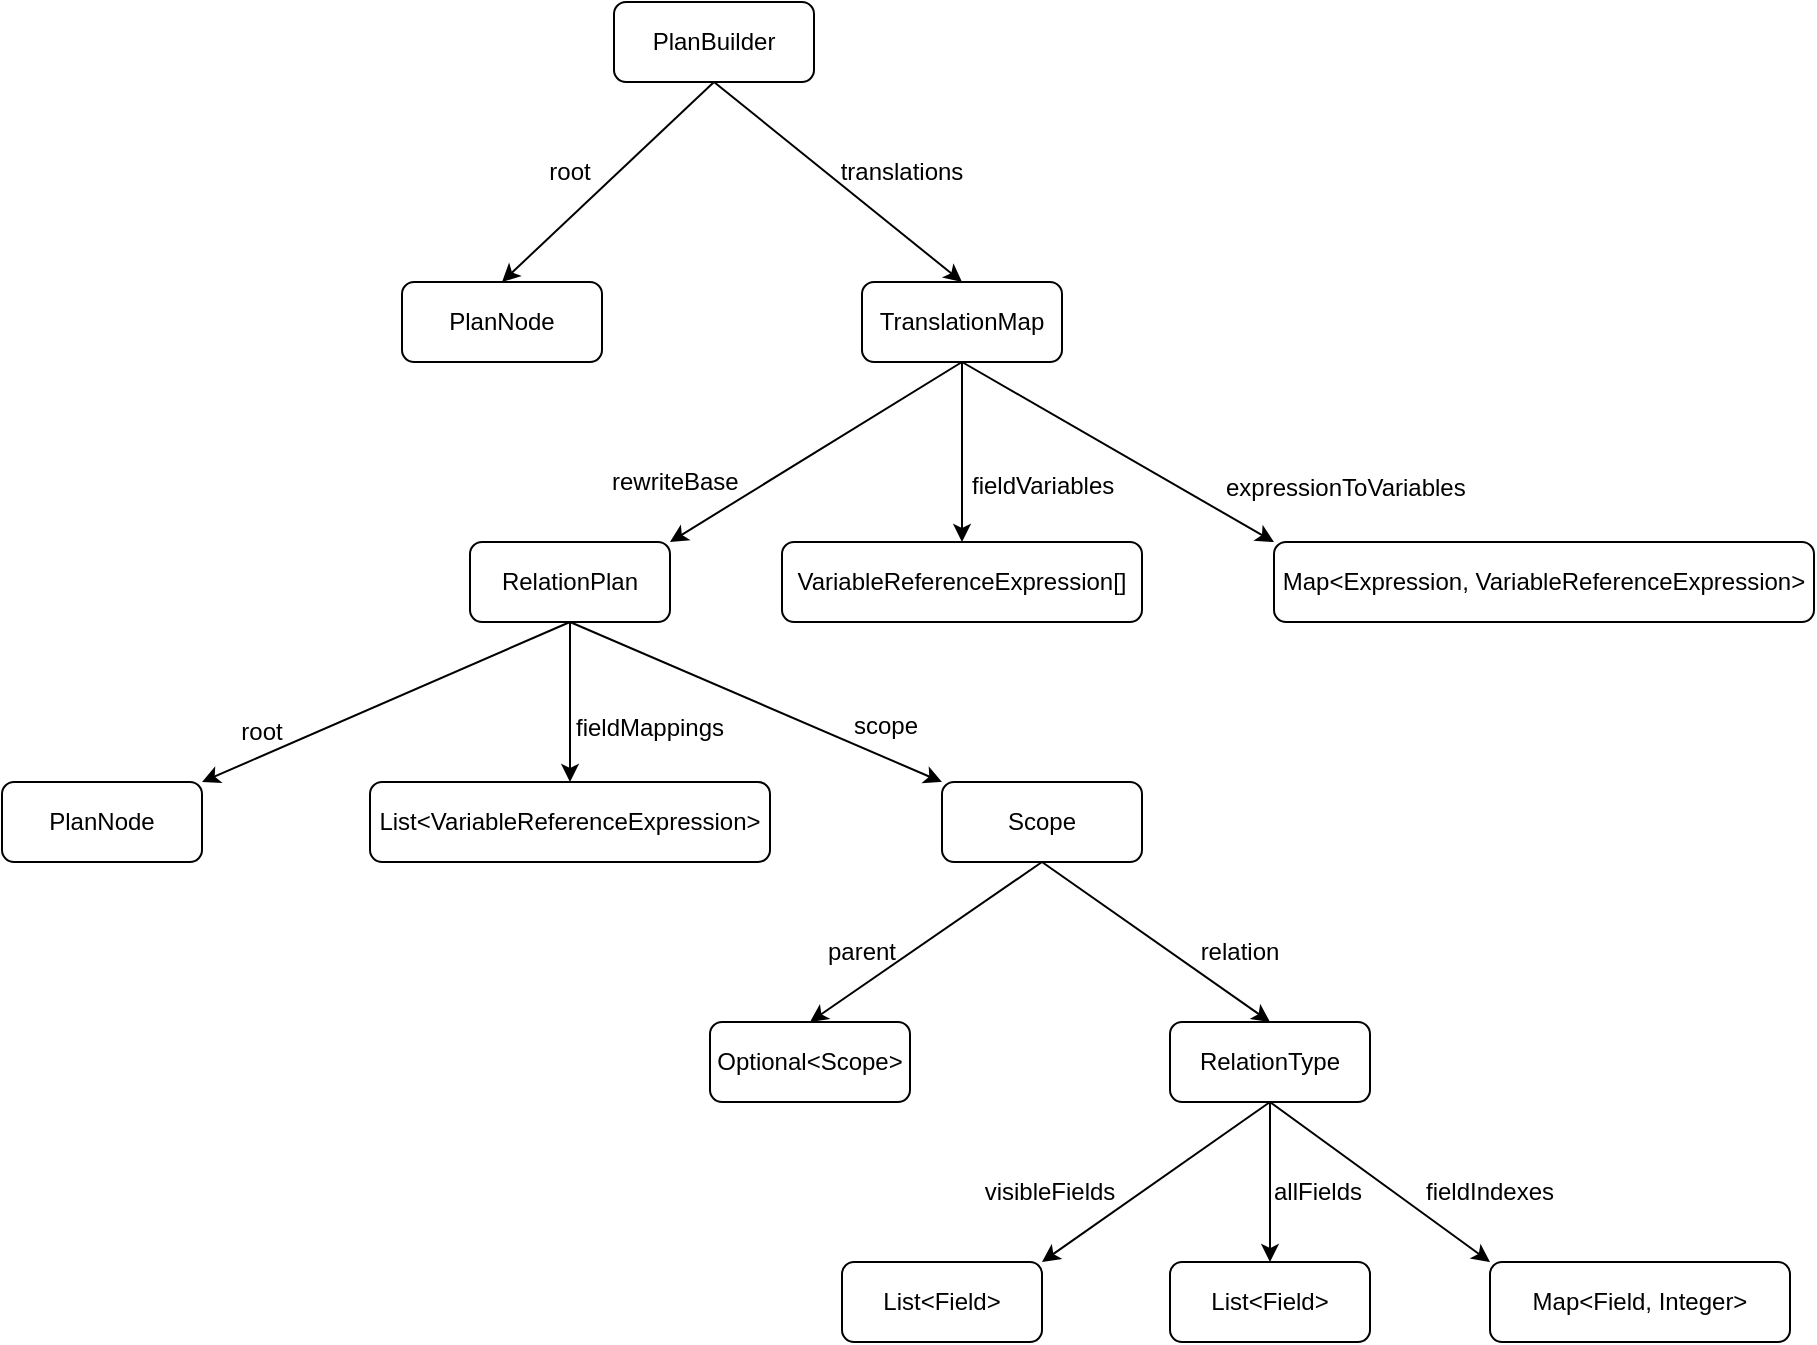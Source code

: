 <mxfile version="24.4.4" type="device">
  <diagram name="第 1 页" id="sRhti7QUbjGnq7GoTHjL">
    <mxGraphModel dx="1546" dy="860" grid="1" gridSize="10" guides="1" tooltips="1" connect="1" arrows="1" fold="1" page="1" pageScale="1" pageWidth="827" pageHeight="1169" math="0" shadow="0">
      <root>
        <mxCell id="0" />
        <mxCell id="1" parent="0" />
        <mxCell id="rYLabBXNIehum7c8qJVJ-1" value="PlanBuilder" style="rounded=1;whiteSpace=wrap;html=1;" parent="1" vertex="1">
          <mxGeometry x="476" y="110" width="100" height="40" as="geometry" />
        </mxCell>
        <mxCell id="rYLabBXNIehum7c8qJVJ-2" value="PlanNode" style="rounded=1;whiteSpace=wrap;html=1;" parent="1" vertex="1">
          <mxGeometry x="370" y="250" width="100" height="40" as="geometry" />
        </mxCell>
        <mxCell id="rYLabBXNIehum7c8qJVJ-5" value="TranslationMap" style="rounded=1;whiteSpace=wrap;html=1;" parent="1" vertex="1">
          <mxGeometry x="600" y="250" width="100" height="40" as="geometry" />
        </mxCell>
        <mxCell id="rYLabBXNIehum7c8qJVJ-7" value="" style="endArrow=classic;html=1;rounded=0;exitX=0.5;exitY=1;exitDx=0;exitDy=0;entryX=0.5;entryY=0;entryDx=0;entryDy=0;" parent="1" source="rYLabBXNIehum7c8qJVJ-1" target="rYLabBXNIehum7c8qJVJ-2" edge="1">
          <mxGeometry width="50" height="50" relative="1" as="geometry">
            <mxPoint x="400" y="500" as="sourcePoint" />
            <mxPoint x="450" y="450" as="targetPoint" />
          </mxGeometry>
        </mxCell>
        <mxCell id="rYLabBXNIehum7c8qJVJ-8" value="" style="endArrow=classic;html=1;rounded=0;exitX=0.5;exitY=1;exitDx=0;exitDy=0;entryX=0.5;entryY=0;entryDx=0;entryDy=0;" parent="1" source="rYLabBXNIehum7c8qJVJ-1" target="rYLabBXNIehum7c8qJVJ-5" edge="1">
          <mxGeometry width="50" height="50" relative="1" as="geometry">
            <mxPoint x="400" y="500" as="sourcePoint" />
            <mxPoint x="450" y="450" as="targetPoint" />
          </mxGeometry>
        </mxCell>
        <mxCell id="rYLabBXNIehum7c8qJVJ-9" value="root" style="text;html=1;align=center;verticalAlign=middle;whiteSpace=wrap;rounded=0;" parent="1" vertex="1">
          <mxGeometry x="424" y="180" width="60" height="30" as="geometry" />
        </mxCell>
        <mxCell id="rYLabBXNIehum7c8qJVJ-10" value="translations" style="text;html=1;align=center;verticalAlign=middle;whiteSpace=wrap;rounded=0;" parent="1" vertex="1">
          <mxGeometry x="590" y="180" width="60" height="30" as="geometry" />
        </mxCell>
        <mxCell id="rYLabBXNIehum7c8qJVJ-11" value="RelationPlan" style="rounded=1;whiteSpace=wrap;html=1;" parent="1" vertex="1">
          <mxGeometry x="404" y="380" width="100" height="40" as="geometry" />
        </mxCell>
        <mxCell id="rYLabBXNIehum7c8qJVJ-12" value="VariableReferenceExpression[]" style="rounded=1;whiteSpace=wrap;html=1;" parent="1" vertex="1">
          <mxGeometry x="560" y="380" width="180" height="40" as="geometry" />
        </mxCell>
        <mxCell id="rYLabBXNIehum7c8qJVJ-14" value="Map&amp;lt;Expression, VariableReferenceExpression&amp;gt;" style="rounded=1;whiteSpace=wrap;html=1;" parent="1" vertex="1">
          <mxGeometry x="806" y="380" width="270" height="40" as="geometry" />
        </mxCell>
        <mxCell id="rYLabBXNIehum7c8qJVJ-15" value="" style="endArrow=classic;html=1;rounded=0;exitX=0.5;exitY=1;exitDx=0;exitDy=0;entryX=1;entryY=0;entryDx=0;entryDy=0;" parent="1" source="rYLabBXNIehum7c8qJVJ-5" target="rYLabBXNIehum7c8qJVJ-11" edge="1">
          <mxGeometry width="50" height="50" relative="1" as="geometry">
            <mxPoint x="610" y="470" as="sourcePoint" />
            <mxPoint x="660" y="420" as="targetPoint" />
          </mxGeometry>
        </mxCell>
        <mxCell id="rYLabBXNIehum7c8qJVJ-16" value="" style="endArrow=classic;html=1;rounded=0;exitX=0.5;exitY=1;exitDx=0;exitDy=0;entryX=0.5;entryY=0;entryDx=0;entryDy=0;" parent="1" source="rYLabBXNIehum7c8qJVJ-5" target="rYLabBXNIehum7c8qJVJ-12" edge="1">
          <mxGeometry width="50" height="50" relative="1" as="geometry">
            <mxPoint x="610" y="470" as="sourcePoint" />
            <mxPoint x="660" y="420" as="targetPoint" />
          </mxGeometry>
        </mxCell>
        <mxCell id="rYLabBXNIehum7c8qJVJ-17" value="" style="endArrow=classic;html=1;rounded=0;exitX=0.5;exitY=1;exitDx=0;exitDy=0;entryX=0;entryY=0;entryDx=0;entryDy=0;" parent="1" source="rYLabBXNIehum7c8qJVJ-5" target="rYLabBXNIehum7c8qJVJ-14" edge="1">
          <mxGeometry width="50" height="50" relative="1" as="geometry">
            <mxPoint x="610" y="470" as="sourcePoint" />
            <mxPoint x="660" y="420" as="targetPoint" />
          </mxGeometry>
        </mxCell>
        <mxCell id="rYLabBXNIehum7c8qJVJ-18" value="Scope" style="rounded=1;whiteSpace=wrap;html=1;" parent="1" vertex="1">
          <mxGeometry x="640" y="500" width="100" height="40" as="geometry" />
        </mxCell>
        <mxCell id="rYLabBXNIehum7c8qJVJ-19" value="PlanNode" style="rounded=1;whiteSpace=wrap;html=1;" parent="1" vertex="1">
          <mxGeometry x="170" y="500" width="100" height="40" as="geometry" />
        </mxCell>
        <mxCell id="rYLabBXNIehum7c8qJVJ-21" value="List&amp;lt;VariableReferenceExpression&amp;gt;" style="rounded=1;whiteSpace=wrap;html=1;" parent="1" vertex="1">
          <mxGeometry x="354" y="500" width="200" height="40" as="geometry" />
        </mxCell>
        <mxCell id="rYLabBXNIehum7c8qJVJ-22" value="" style="endArrow=classic;html=1;rounded=0;exitX=0.5;exitY=1;exitDx=0;exitDy=0;entryX=0.5;entryY=0;entryDx=0;entryDy=0;" parent="1" source="rYLabBXNIehum7c8qJVJ-11" target="rYLabBXNIehum7c8qJVJ-21" edge="1">
          <mxGeometry width="50" height="50" relative="1" as="geometry">
            <mxPoint x="640" y="470" as="sourcePoint" />
            <mxPoint x="690" y="420" as="targetPoint" />
          </mxGeometry>
        </mxCell>
        <mxCell id="rYLabBXNIehum7c8qJVJ-23" value="fieldMappings" style="text;html=1;align=center;verticalAlign=middle;whiteSpace=wrap;rounded=0;" parent="1" vertex="1">
          <mxGeometry x="464" y="458" width="60" height="30" as="geometry" />
        </mxCell>
        <mxCell id="rYLabBXNIehum7c8qJVJ-24" value="" style="endArrow=classic;html=1;rounded=0;entryX=1;entryY=0;entryDx=0;entryDy=0;exitX=0.5;exitY=1;exitDx=0;exitDy=0;" parent="1" source="rYLabBXNIehum7c8qJVJ-11" target="rYLabBXNIehum7c8qJVJ-19" edge="1">
          <mxGeometry width="50" height="50" relative="1" as="geometry">
            <mxPoint x="640" y="470" as="sourcePoint" />
            <mxPoint x="690" y="420" as="targetPoint" />
          </mxGeometry>
        </mxCell>
        <mxCell id="rYLabBXNIehum7c8qJVJ-25" value="root" style="text;html=1;align=center;verticalAlign=middle;whiteSpace=wrap;rounded=0;" parent="1" vertex="1">
          <mxGeometry x="270" y="460" width="60" height="30" as="geometry" />
        </mxCell>
        <mxCell id="rYLabBXNIehum7c8qJVJ-26" value="expressionToVariables" style="text;whiteSpace=wrap;" parent="1" vertex="1">
          <mxGeometry x="780" y="339" width="150" height="40" as="geometry" />
        </mxCell>
        <mxCell id="rYLabBXNIehum7c8qJVJ-28" value="fieldVariables" style="text;whiteSpace=wrap;" parent="1" vertex="1">
          <mxGeometry x="653" y="338" width="70" height="30" as="geometry" />
        </mxCell>
        <mxCell id="rYLabBXNIehum7c8qJVJ-29" value="rewriteBase" style="text;whiteSpace=wrap;" parent="1" vertex="1">
          <mxGeometry x="473" y="336" width="70" height="30" as="geometry" />
        </mxCell>
        <mxCell id="rYLabBXNIehum7c8qJVJ-30" value="" style="endArrow=classic;html=1;rounded=0;exitX=0.5;exitY=1;exitDx=0;exitDy=0;entryX=0;entryY=0;entryDx=0;entryDy=0;" parent="1" source="rYLabBXNIehum7c8qJVJ-11" target="rYLabBXNIehum7c8qJVJ-18" edge="1">
          <mxGeometry width="50" height="50" relative="1" as="geometry">
            <mxPoint x="640" y="470" as="sourcePoint" />
            <mxPoint x="690" y="420" as="targetPoint" />
          </mxGeometry>
        </mxCell>
        <mxCell id="rYLabBXNIehum7c8qJVJ-31" value="scope" style="text;html=1;align=center;verticalAlign=middle;whiteSpace=wrap;rounded=0;" parent="1" vertex="1">
          <mxGeometry x="582" y="457" width="60" height="30" as="geometry" />
        </mxCell>
        <mxCell id="rYLabBXNIehum7c8qJVJ-32" value="Optional&amp;lt;Scope&amp;gt;" style="rounded=1;whiteSpace=wrap;html=1;" parent="1" vertex="1">
          <mxGeometry x="524" y="620" width="100" height="40" as="geometry" />
        </mxCell>
        <mxCell id="rYLabBXNIehum7c8qJVJ-33" value="RelationType" style="rounded=1;whiteSpace=wrap;html=1;" parent="1" vertex="1">
          <mxGeometry x="754" y="620" width="100" height="40" as="geometry" />
        </mxCell>
        <mxCell id="rYLabBXNIehum7c8qJVJ-34" value="" style="endArrow=classic;html=1;rounded=0;entryX=0.5;entryY=0;entryDx=0;entryDy=0;exitX=0.5;exitY=1;exitDx=0;exitDy=0;" parent="1" source="rYLabBXNIehum7c8qJVJ-18" target="rYLabBXNIehum7c8qJVJ-32" edge="1">
          <mxGeometry width="50" height="50" relative="1" as="geometry">
            <mxPoint x="640" y="470" as="sourcePoint" />
            <mxPoint x="690" y="420" as="targetPoint" />
          </mxGeometry>
        </mxCell>
        <mxCell id="rYLabBXNIehum7c8qJVJ-35" value="" style="endArrow=classic;html=1;rounded=0;entryX=0.5;entryY=0;entryDx=0;entryDy=0;" parent="1" target="rYLabBXNIehum7c8qJVJ-33" edge="1">
          <mxGeometry width="50" height="50" relative="1" as="geometry">
            <mxPoint x="690" y="540" as="sourcePoint" />
            <mxPoint x="690" y="420" as="targetPoint" />
          </mxGeometry>
        </mxCell>
        <mxCell id="rYLabBXNIehum7c8qJVJ-36" value="parent" style="text;html=1;align=center;verticalAlign=middle;whiteSpace=wrap;rounded=0;" parent="1" vertex="1">
          <mxGeometry x="570" y="570" width="60" height="30" as="geometry" />
        </mxCell>
        <mxCell id="rYLabBXNIehum7c8qJVJ-37" value="relation" style="text;html=1;align=center;verticalAlign=middle;whiteSpace=wrap;rounded=0;" parent="1" vertex="1">
          <mxGeometry x="759" y="570" width="60" height="30" as="geometry" />
        </mxCell>
        <mxCell id="rYLabBXNIehum7c8qJVJ-38" value="List&amp;lt;Field&amp;gt;" style="rounded=1;whiteSpace=wrap;html=1;" parent="1" vertex="1">
          <mxGeometry x="590" y="740" width="100" height="40" as="geometry" />
        </mxCell>
        <mxCell id="rYLabBXNIehum7c8qJVJ-39" value="List&amp;lt;Field&amp;gt;" style="rounded=1;whiteSpace=wrap;html=1;" parent="1" vertex="1">
          <mxGeometry x="754" y="740" width="100" height="40" as="geometry" />
        </mxCell>
        <mxCell id="rYLabBXNIehum7c8qJVJ-40" value="Map&amp;lt;Field, Integer&amp;gt;" style="rounded=1;whiteSpace=wrap;html=1;" parent="1" vertex="1">
          <mxGeometry x="914" y="740" width="150" height="40" as="geometry" />
        </mxCell>
        <mxCell id="rYLabBXNIehum7c8qJVJ-41" value="" style="endArrow=classic;html=1;rounded=0;entryX=1;entryY=0;entryDx=0;entryDy=0;exitX=0.5;exitY=1;exitDx=0;exitDy=0;" parent="1" source="rYLabBXNIehum7c8qJVJ-33" target="rYLabBXNIehum7c8qJVJ-38" edge="1">
          <mxGeometry width="50" height="50" relative="1" as="geometry">
            <mxPoint x="654" y="540" as="sourcePoint" />
            <mxPoint x="704" y="490" as="targetPoint" />
          </mxGeometry>
        </mxCell>
        <mxCell id="rYLabBXNIehum7c8qJVJ-42" value="" style="endArrow=classic;html=1;rounded=0;entryX=0.5;entryY=0;entryDx=0;entryDy=0;exitX=0.5;exitY=1;exitDx=0;exitDy=0;" parent="1" source="rYLabBXNIehum7c8qJVJ-33" target="rYLabBXNIehum7c8qJVJ-39" edge="1">
          <mxGeometry width="50" height="50" relative="1" as="geometry">
            <mxPoint x="654" y="540" as="sourcePoint" />
            <mxPoint x="704" y="490" as="targetPoint" />
          </mxGeometry>
        </mxCell>
        <mxCell id="rYLabBXNIehum7c8qJVJ-43" value="" style="endArrow=classic;html=1;rounded=0;entryX=0;entryY=0;entryDx=0;entryDy=0;exitX=0.5;exitY=1;exitDx=0;exitDy=0;" parent="1" source="rYLabBXNIehum7c8qJVJ-33" target="rYLabBXNIehum7c8qJVJ-40" edge="1">
          <mxGeometry width="50" height="50" relative="1" as="geometry">
            <mxPoint x="654" y="540" as="sourcePoint" />
            <mxPoint x="704" y="490" as="targetPoint" />
          </mxGeometry>
        </mxCell>
        <mxCell id="rYLabBXNIehum7c8qJVJ-44" value="visibleFields" style="text;html=1;align=center;verticalAlign=middle;whiteSpace=wrap;rounded=0;" parent="1" vertex="1">
          <mxGeometry x="664" y="690" width="60" height="30" as="geometry" />
        </mxCell>
        <mxCell id="rYLabBXNIehum7c8qJVJ-45" value="allFields" style="text;html=1;align=center;verticalAlign=middle;whiteSpace=wrap;rounded=0;" parent="1" vertex="1">
          <mxGeometry x="798" y="690" width="60" height="30" as="geometry" />
        </mxCell>
        <mxCell id="rYLabBXNIehum7c8qJVJ-46" value="fieldIndexes" style="text;html=1;align=center;verticalAlign=middle;whiteSpace=wrap;rounded=0;" parent="1" vertex="1">
          <mxGeometry x="884" y="690" width="60" height="30" as="geometry" />
        </mxCell>
      </root>
    </mxGraphModel>
  </diagram>
</mxfile>
